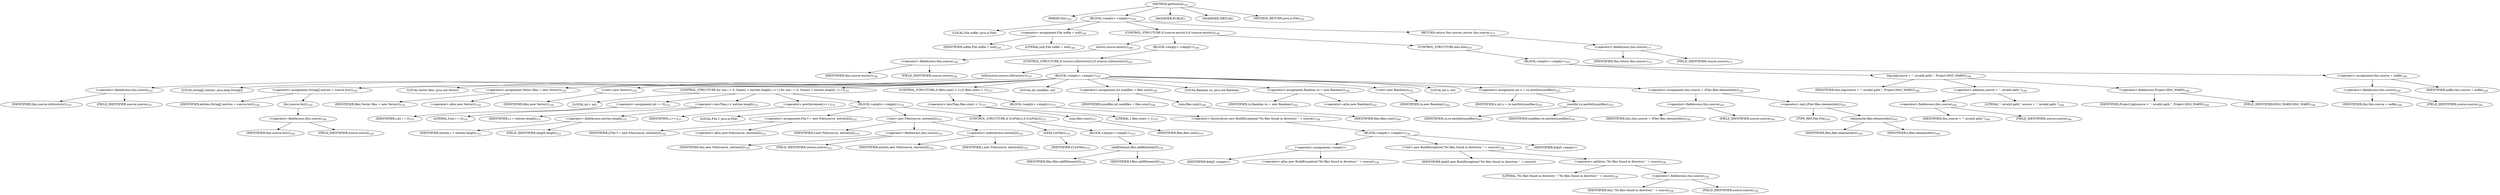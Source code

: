 digraph "getSource" {  
"228" [label = <(METHOD,getSource)<SUB>143</SUB>> ]
"22" [label = <(PARAM,this)<SUB>143</SUB>> ]
"229" [label = <(BLOCK,&lt;empty&gt;,&lt;empty&gt;)<SUB>143</SUB>> ]
"230" [label = <(LOCAL,File nofile: java.io.File)> ]
"231" [label = <(&lt;operator&gt;.assignment,File nofile = null)<SUB>144</SUB>> ]
"232" [label = <(IDENTIFIER,nofile,File nofile = null)<SUB>144</SUB>> ]
"233" [label = <(LITERAL,null,File nofile = null)<SUB>144</SUB>> ]
"234" [label = <(CONTROL_STRUCTURE,if (source.exists()),if (source.exists()))<SUB>146</SUB>> ]
"235" [label = <(exists,source.exists())<SUB>146</SUB>> ]
"236" [label = <(&lt;operator&gt;.fieldAccess,this.source)<SUB>146</SUB>> ]
"237" [label = <(IDENTIFIER,this,source.exists())<SUB>146</SUB>> ]
"238" [label = <(FIELD_IDENTIFIER,source,source)<SUB>146</SUB>> ]
"239" [label = <(BLOCK,&lt;empty&gt;,&lt;empty&gt;)<SUB>146</SUB>> ]
"240" [label = <(CONTROL_STRUCTURE,if (source.isDirectory()),if (source.isDirectory()))<SUB>147</SUB>> ]
"241" [label = <(isDirectory,source.isDirectory())<SUB>147</SUB>> ]
"242" [label = <(&lt;operator&gt;.fieldAccess,this.source)<SUB>147</SUB>> ]
"243" [label = <(IDENTIFIER,this,source.isDirectory())<SUB>147</SUB>> ]
"244" [label = <(FIELD_IDENTIFIER,source,source)<SUB>147</SUB>> ]
"245" [label = <(BLOCK,&lt;empty&gt;,&lt;empty&gt;)<SUB>147</SUB>> ]
"246" [label = <(LOCAL,String[] entries: java.lang.String[])> ]
"247" [label = <(&lt;operator&gt;.assignment,String[] entries = source.list())<SUB>149</SUB>> ]
"248" [label = <(IDENTIFIER,entries,String[] entries = source.list())<SUB>149</SUB>> ]
"249" [label = <(list,source.list())<SUB>149</SUB>> ]
"250" [label = <(&lt;operator&gt;.fieldAccess,this.source)<SUB>149</SUB>> ]
"251" [label = <(IDENTIFIER,this,source.list())<SUB>149</SUB>> ]
"252" [label = <(FIELD_IDENTIFIER,source,source)<SUB>149</SUB>> ]
"16" [label = <(LOCAL,Vector files: java.util.Vector)> ]
"253" [label = <(&lt;operator&gt;.assignment,Vector files = new Vector())<SUB>150</SUB>> ]
"254" [label = <(IDENTIFIER,files,Vector files = new Vector())<SUB>150</SUB>> ]
"255" [label = <(&lt;operator&gt;.alloc,new Vector())<SUB>150</SUB>> ]
"256" [label = <(&lt;init&gt;,new Vector())<SUB>150</SUB>> ]
"15" [label = <(IDENTIFIER,files,new Vector())<SUB>150</SUB>> ]
"257" [label = <(CONTROL_STRUCTURE,for (int i = 0; Some(i &lt; entries.length); i++),for (int i = 0; Some(i &lt; entries.length); i++))<SUB>151</SUB>> ]
"258" [label = <(LOCAL,int i: int)> ]
"259" [label = <(&lt;operator&gt;.assignment,int i = 0)<SUB>151</SUB>> ]
"260" [label = <(IDENTIFIER,i,int i = 0)<SUB>151</SUB>> ]
"261" [label = <(LITERAL,0,int i = 0)<SUB>151</SUB>> ]
"262" [label = <(&lt;operator&gt;.lessThan,i &lt; entries.length)<SUB>151</SUB>> ]
"263" [label = <(IDENTIFIER,i,i &lt; entries.length)<SUB>151</SUB>> ]
"264" [label = <(&lt;operator&gt;.fieldAccess,entries.length)<SUB>151</SUB>> ]
"265" [label = <(IDENTIFIER,entries,i &lt; entries.length)<SUB>151</SUB>> ]
"266" [label = <(FIELD_IDENTIFIER,length,length)<SUB>151</SUB>> ]
"267" [label = <(&lt;operator&gt;.postIncrement,i++)<SUB>151</SUB>> ]
"268" [label = <(IDENTIFIER,i,i++)<SUB>151</SUB>> ]
"269" [label = <(BLOCK,&lt;empty&gt;,&lt;empty&gt;)<SUB>151</SUB>> ]
"18" [label = <(LOCAL,File f: java.io.File)> ]
"270" [label = <(&lt;operator&gt;.assignment,File f = new File(source, entries[i]))<SUB>152</SUB>> ]
"271" [label = <(IDENTIFIER,f,File f = new File(source, entries[i]))<SUB>152</SUB>> ]
"272" [label = <(&lt;operator&gt;.alloc,new File(source, entries[i]))<SUB>152</SUB>> ]
"273" [label = <(&lt;init&gt;,new File(source, entries[i]))<SUB>152</SUB>> ]
"17" [label = <(IDENTIFIER,f,new File(source, entries[i]))<SUB>152</SUB>> ]
"274" [label = <(&lt;operator&gt;.fieldAccess,this.source)<SUB>152</SUB>> ]
"275" [label = <(IDENTIFIER,this,new File(source, entries[i]))<SUB>152</SUB>> ]
"276" [label = <(FIELD_IDENTIFIER,source,source)<SUB>152</SUB>> ]
"277" [label = <(&lt;operator&gt;.indexAccess,entries[i])<SUB>152</SUB>> ]
"278" [label = <(IDENTIFIER,entries,new File(source, entries[i]))<SUB>152</SUB>> ]
"279" [label = <(IDENTIFIER,i,new File(source, entries[i]))<SUB>152</SUB>> ]
"280" [label = <(CONTROL_STRUCTURE,if (f.isFile()),if (f.isFile()))<SUB>153</SUB>> ]
"281" [label = <(isFile,f.isFile())<SUB>153</SUB>> ]
"282" [label = <(IDENTIFIER,f,f.isFile())<SUB>153</SUB>> ]
"283" [label = <(BLOCK,&lt;empty&gt;,&lt;empty&gt;)<SUB>153</SUB>> ]
"284" [label = <(addElement,files.addElement(f))<SUB>154</SUB>> ]
"285" [label = <(IDENTIFIER,files,files.addElement(f))<SUB>154</SUB>> ]
"286" [label = <(IDENTIFIER,f,files.addElement(f))<SUB>154</SUB>> ]
"287" [label = <(CONTROL_STRUCTURE,if (files.size() &lt; 1),if (files.size() &lt; 1))<SUB>157</SUB>> ]
"288" [label = <(&lt;operator&gt;.lessThan,files.size() &lt; 1)<SUB>157</SUB>> ]
"289" [label = <(size,files.size())<SUB>157</SUB>> ]
"290" [label = <(IDENTIFIER,files,files.size())<SUB>157</SUB>> ]
"291" [label = <(LITERAL,1,files.size() &lt; 1)<SUB>157</SUB>> ]
"292" [label = <(BLOCK,&lt;empty&gt;,&lt;empty&gt;)<SUB>157</SUB>> ]
"293" [label = <(&lt;operator&gt;.throw,throw new BuildException(&quot;No files found in directory &quot; + source);)<SUB>158</SUB>> ]
"294" [label = <(BLOCK,&lt;empty&gt;,&lt;empty&gt;)<SUB>158</SUB>> ]
"295" [label = <(&lt;operator&gt;.assignment,&lt;empty&gt;)> ]
"296" [label = <(IDENTIFIER,$obj5,&lt;empty&gt;)> ]
"297" [label = <(&lt;operator&gt;.alloc,new BuildException(&quot;No files found in directory &quot; + source))<SUB>158</SUB>> ]
"298" [label = <(&lt;init&gt;,new BuildException(&quot;No files found in directory &quot; + source))<SUB>158</SUB>> ]
"299" [label = <(IDENTIFIER,$obj5,new BuildException(&quot;No files found in directory &quot; + source))> ]
"300" [label = <(&lt;operator&gt;.addition,&quot;No files found in directory &quot; + source)<SUB>158</SUB>> ]
"301" [label = <(LITERAL,&quot;No files found in directory &quot;,&quot;No files found in directory &quot; + source)<SUB>158</SUB>> ]
"302" [label = <(&lt;operator&gt;.fieldAccess,this.source)<SUB>158</SUB>> ]
"303" [label = <(IDENTIFIER,this,&quot;No files found in directory &quot; + source)<SUB>158</SUB>> ]
"304" [label = <(FIELD_IDENTIFIER,source,source)<SUB>158</SUB>> ]
"305" [label = <(IDENTIFIER,$obj5,&lt;empty&gt;)> ]
"306" [label = <(LOCAL,int numfiles: int)> ]
"307" [label = <(&lt;operator&gt;.assignment,int numfiles = files.size())<SUB>160</SUB>> ]
"308" [label = <(IDENTIFIER,numfiles,int numfiles = files.size())<SUB>160</SUB>> ]
"309" [label = <(size,files.size())<SUB>160</SUB>> ]
"310" [label = <(IDENTIFIER,files,files.size())<SUB>160</SUB>> ]
"20" [label = <(LOCAL,Random rn: java.util.Random)> ]
"311" [label = <(&lt;operator&gt;.assignment,Random rn = new Random())<SUB>162</SUB>> ]
"312" [label = <(IDENTIFIER,rn,Random rn = new Random())<SUB>162</SUB>> ]
"313" [label = <(&lt;operator&gt;.alloc,new Random())<SUB>162</SUB>> ]
"314" [label = <(&lt;init&gt;,new Random())<SUB>162</SUB>> ]
"19" [label = <(IDENTIFIER,rn,new Random())<SUB>162</SUB>> ]
"315" [label = <(LOCAL,int x: int)> ]
"316" [label = <(&lt;operator&gt;.assignment,int x = rn.nextInt(numfiles))<SUB>163</SUB>> ]
"317" [label = <(IDENTIFIER,x,int x = rn.nextInt(numfiles))<SUB>163</SUB>> ]
"318" [label = <(nextInt,rn.nextInt(numfiles))<SUB>163</SUB>> ]
"319" [label = <(IDENTIFIER,rn,rn.nextInt(numfiles))<SUB>163</SUB>> ]
"320" [label = <(IDENTIFIER,numfiles,rn.nextInt(numfiles))<SUB>163</SUB>> ]
"321" [label = <(&lt;operator&gt;.assignment,this.source = (File) files.elementAt(x))<SUB>165</SUB>> ]
"322" [label = <(&lt;operator&gt;.fieldAccess,this.source)<SUB>165</SUB>> ]
"21" [label = <(IDENTIFIER,this,this.source = (File) files.elementAt(x))<SUB>165</SUB>> ]
"323" [label = <(FIELD_IDENTIFIER,source,source)<SUB>165</SUB>> ]
"324" [label = <(&lt;operator&gt;.cast,(File) files.elementAt(x))<SUB>165</SUB>> ]
"325" [label = <(TYPE_REF,File,File)<SUB>165</SUB>> ]
"326" [label = <(elementAt,files.elementAt(x))<SUB>165</SUB>> ]
"327" [label = <(IDENTIFIER,files,files.elementAt(x))<SUB>165</SUB>> ]
"328" [label = <(IDENTIFIER,x,files.elementAt(x))<SUB>165</SUB>> ]
"329" [label = <(CONTROL_STRUCTURE,else,else)<SUB>167</SUB>> ]
"330" [label = <(BLOCK,&lt;empty&gt;,&lt;empty&gt;)<SUB>167</SUB>> ]
"331" [label = <(log,log(source + &quot;: invalid path.&quot;, Project.MSG_WARN))<SUB>168</SUB>> ]
"23" [label = <(IDENTIFIER,this,log(source + &quot;: invalid path.&quot;, Project.MSG_WARN))<SUB>168</SUB>> ]
"332" [label = <(&lt;operator&gt;.addition,source + &quot;: invalid path.&quot;)<SUB>168</SUB>> ]
"333" [label = <(&lt;operator&gt;.fieldAccess,this.source)<SUB>168</SUB>> ]
"334" [label = <(IDENTIFIER,this,source + &quot;: invalid path.&quot;)<SUB>168</SUB>> ]
"335" [label = <(FIELD_IDENTIFIER,source,source)<SUB>168</SUB>> ]
"336" [label = <(LITERAL,&quot;: invalid path.&quot;,source + &quot;: invalid path.&quot;)<SUB>168</SUB>> ]
"337" [label = <(&lt;operator&gt;.fieldAccess,Project.MSG_WARN)<SUB>168</SUB>> ]
"338" [label = <(IDENTIFIER,Project,log(source + &quot;: invalid path.&quot;, Project.MSG_WARN))<SUB>168</SUB>> ]
"339" [label = <(FIELD_IDENTIFIER,MSG_WARN,MSG_WARN)<SUB>168</SUB>> ]
"340" [label = <(&lt;operator&gt;.assignment,this.source = nofile)<SUB>169</SUB>> ]
"341" [label = <(&lt;operator&gt;.fieldAccess,this.source)<SUB>169</SUB>> ]
"24" [label = <(IDENTIFIER,this,this.source = nofile)<SUB>169</SUB>> ]
"342" [label = <(FIELD_IDENTIFIER,source,source)<SUB>169</SUB>> ]
"343" [label = <(IDENTIFIER,nofile,this.source = nofile)<SUB>169</SUB>> ]
"344" [label = <(RETURN,return this.source;,return this.source;)<SUB>171</SUB>> ]
"345" [label = <(&lt;operator&gt;.fieldAccess,this.source)<SUB>171</SUB>> ]
"25" [label = <(IDENTIFIER,this,return this.source;)<SUB>171</SUB>> ]
"346" [label = <(FIELD_IDENTIFIER,source,source)<SUB>171</SUB>> ]
"347" [label = <(MODIFIER,PUBLIC)> ]
"348" [label = <(MODIFIER,VIRTUAL)> ]
"349" [label = <(METHOD_RETURN,java.io.File)<SUB>143</SUB>> ]
  "228" -> "22" 
  "228" -> "229" 
  "228" -> "347" 
  "228" -> "348" 
  "228" -> "349" 
  "229" -> "230" 
  "229" -> "231" 
  "229" -> "234" 
  "229" -> "344" 
  "231" -> "232" 
  "231" -> "233" 
  "234" -> "235" 
  "234" -> "239" 
  "234" -> "329" 
  "235" -> "236" 
  "236" -> "237" 
  "236" -> "238" 
  "239" -> "240" 
  "240" -> "241" 
  "240" -> "245" 
  "241" -> "242" 
  "242" -> "243" 
  "242" -> "244" 
  "245" -> "246" 
  "245" -> "247" 
  "245" -> "16" 
  "245" -> "253" 
  "245" -> "256" 
  "245" -> "257" 
  "245" -> "287" 
  "245" -> "306" 
  "245" -> "307" 
  "245" -> "20" 
  "245" -> "311" 
  "245" -> "314" 
  "245" -> "315" 
  "245" -> "316" 
  "245" -> "321" 
  "247" -> "248" 
  "247" -> "249" 
  "249" -> "250" 
  "250" -> "251" 
  "250" -> "252" 
  "253" -> "254" 
  "253" -> "255" 
  "256" -> "15" 
  "257" -> "258" 
  "257" -> "259" 
  "257" -> "262" 
  "257" -> "267" 
  "257" -> "269" 
  "259" -> "260" 
  "259" -> "261" 
  "262" -> "263" 
  "262" -> "264" 
  "264" -> "265" 
  "264" -> "266" 
  "267" -> "268" 
  "269" -> "18" 
  "269" -> "270" 
  "269" -> "273" 
  "269" -> "280" 
  "270" -> "271" 
  "270" -> "272" 
  "273" -> "17" 
  "273" -> "274" 
  "273" -> "277" 
  "274" -> "275" 
  "274" -> "276" 
  "277" -> "278" 
  "277" -> "279" 
  "280" -> "281" 
  "280" -> "283" 
  "281" -> "282" 
  "283" -> "284" 
  "284" -> "285" 
  "284" -> "286" 
  "287" -> "288" 
  "287" -> "292" 
  "288" -> "289" 
  "288" -> "291" 
  "289" -> "290" 
  "292" -> "293" 
  "293" -> "294" 
  "294" -> "295" 
  "294" -> "298" 
  "294" -> "305" 
  "295" -> "296" 
  "295" -> "297" 
  "298" -> "299" 
  "298" -> "300" 
  "300" -> "301" 
  "300" -> "302" 
  "302" -> "303" 
  "302" -> "304" 
  "307" -> "308" 
  "307" -> "309" 
  "309" -> "310" 
  "311" -> "312" 
  "311" -> "313" 
  "314" -> "19" 
  "316" -> "317" 
  "316" -> "318" 
  "318" -> "319" 
  "318" -> "320" 
  "321" -> "322" 
  "321" -> "324" 
  "322" -> "21" 
  "322" -> "323" 
  "324" -> "325" 
  "324" -> "326" 
  "326" -> "327" 
  "326" -> "328" 
  "329" -> "330" 
  "330" -> "331" 
  "330" -> "340" 
  "331" -> "23" 
  "331" -> "332" 
  "331" -> "337" 
  "332" -> "333" 
  "332" -> "336" 
  "333" -> "334" 
  "333" -> "335" 
  "337" -> "338" 
  "337" -> "339" 
  "340" -> "341" 
  "340" -> "343" 
  "341" -> "24" 
  "341" -> "342" 
  "344" -> "345" 
  "345" -> "25" 
  "345" -> "346" 
}
